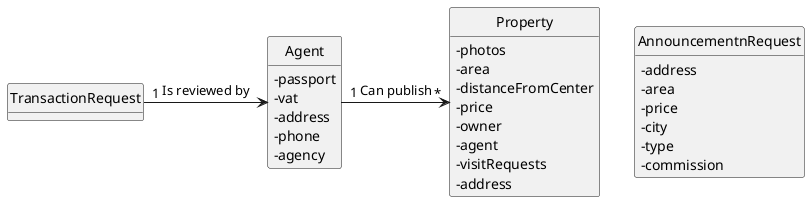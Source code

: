 @startuml
skinparam monochrome true
skinparam packageStyle rectangle
skinparam shadowing false

'left to right direction

skinparam classAttributeIconSize 0

hide circle
hide methods


class Agent {
	- passport
	- vat
	- address
	- phone
	- agency
}
class AnnouncementnRequest {
    - address
    - area
    - price
    - city
    - type
    - commission
}
class Property {
	- photos
	- area
	- distanceFromCenter
	- price
	- owner
	- agent
	- visitRequests
	- address
}
TransactionRequest "1" -> Agent: Is reviewed by
Agent "1" -> "*" Property: Can publish



@enduml